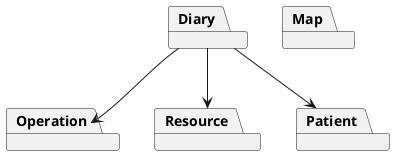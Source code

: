 @startuml
'https://plantuml.com/component-diagram

package Diary
package Operation
package Resource
package Patient
package Map

Diary --> Operation
Diary --> Resource
Diary --> Patient

@enduml